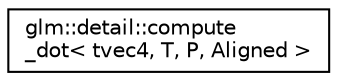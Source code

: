 digraph "Graphical Class Hierarchy"
{
 // LATEX_PDF_SIZE
  edge [fontname="Helvetica",fontsize="10",labelfontname="Helvetica",labelfontsize="10"];
  node [fontname="Helvetica",fontsize="10",shape=record];
  rankdir="LR";
  Node0 [label="glm::detail::compute\l_dot\< tvec4, T, P, Aligned \>",height=0.2,width=0.4,color="black", fillcolor="white", style="filled",URL="$structglm_1_1detail_1_1compute__dot_3_01tvec4_00_01_t_00_01_p_00_01_aligned_01_4.html",tooltip=" "];
}

